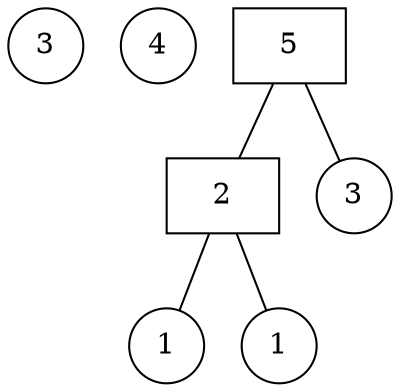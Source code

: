 graph g {
node1 [label=3,shape=circle];
node2 [label=4,shape=circle];
node3 [label=5,shape=rectangle];
node4 [label=2,shape=rectangle];
node5 [label=1,shape=circle];
node6 [label=1,shape=circle];
node4 -- node5; node4 -- node6;
node7 [label=3,shape=circle];
node3 -- node4; node3 -- node7;
}